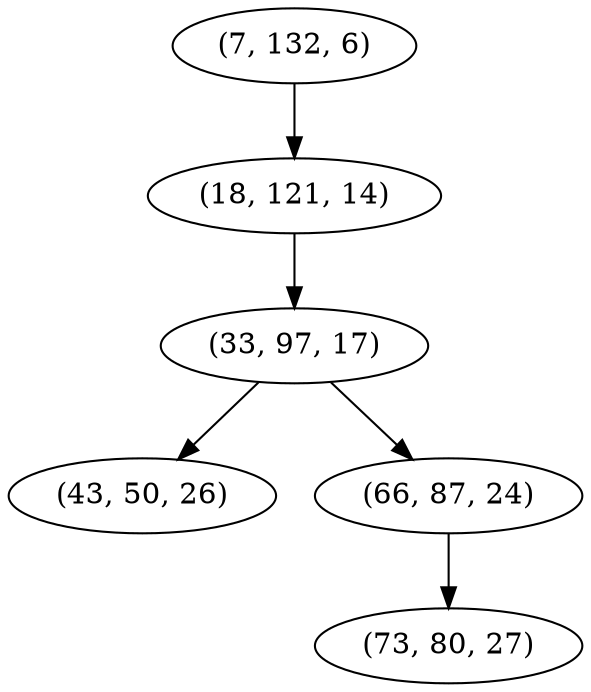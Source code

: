 digraph tree {
    "(7, 132, 6)";
    "(18, 121, 14)";
    "(33, 97, 17)";
    "(43, 50, 26)";
    "(66, 87, 24)";
    "(73, 80, 27)";
    "(7, 132, 6)" -> "(18, 121, 14)";
    "(18, 121, 14)" -> "(33, 97, 17)";
    "(33, 97, 17)" -> "(43, 50, 26)";
    "(33, 97, 17)" -> "(66, 87, 24)";
    "(66, 87, 24)" -> "(73, 80, 27)";
}
